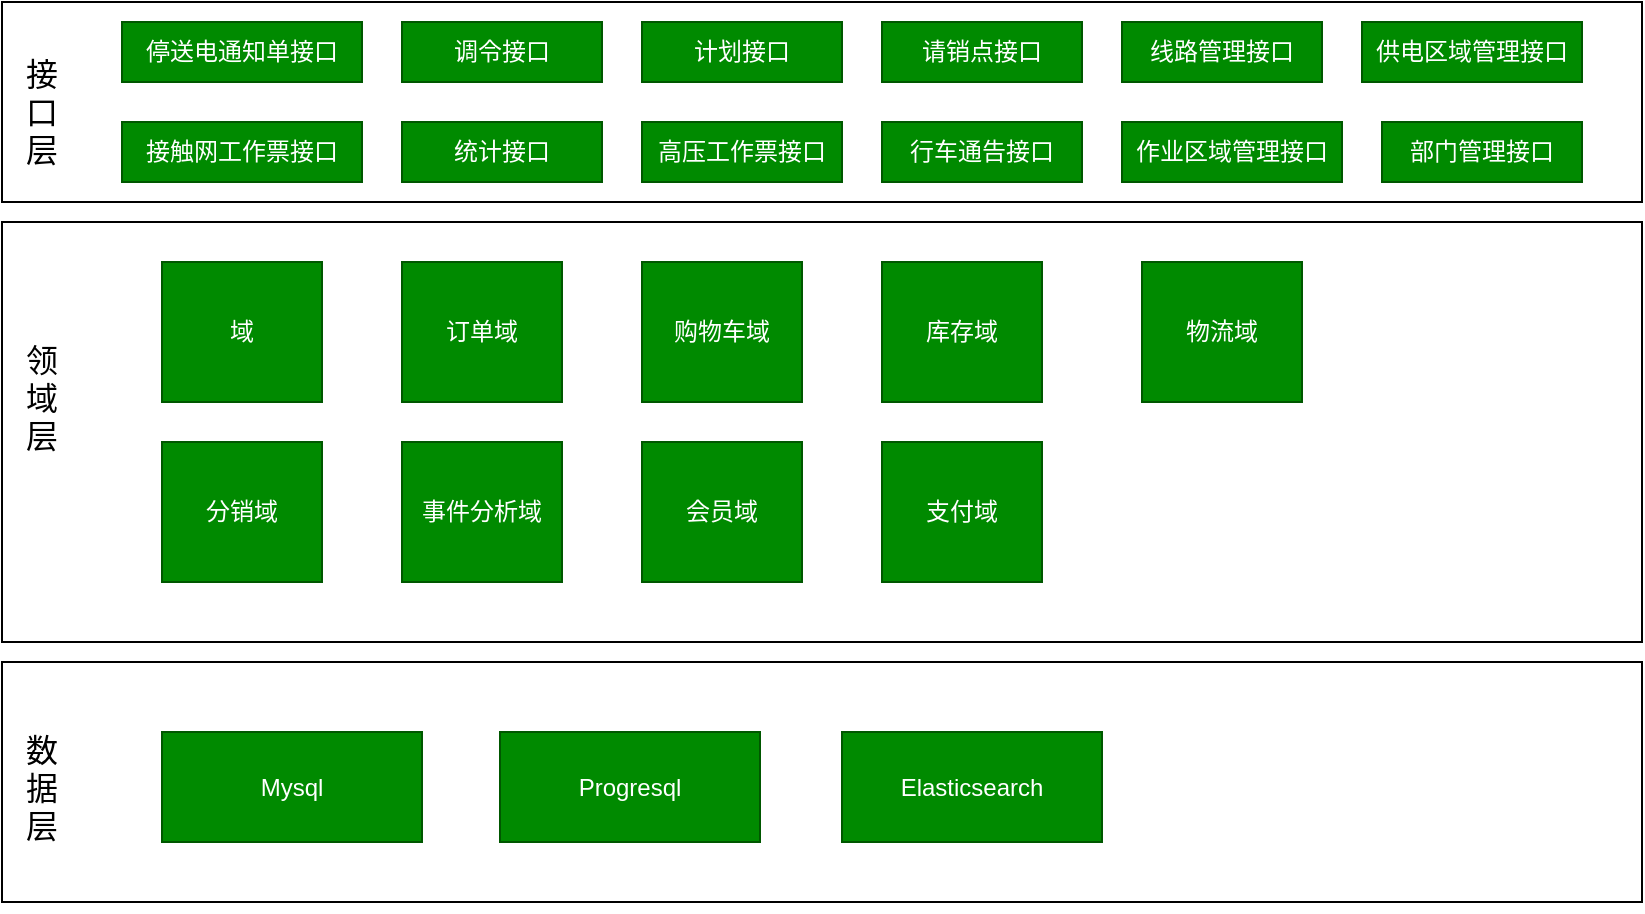 <mxfile version="13.7.3" type="github">
  <diagram id="vOUrMngWcMrFXS49JwPm" name="Page-1">
    <mxGraphModel dx="946" dy="525" grid="1" gridSize="10" guides="1" tooltips="1" connect="1" arrows="1" fold="1" page="1" pageScale="1" pageWidth="827" pageHeight="1169" math="0" shadow="0">
      <root>
        <mxCell id="0" />
        <mxCell id="1" parent="0" />
        <mxCell id="3s_Is7sOF_pp1LU2TNVd-1" value="" style="rounded=0;whiteSpace=wrap;html=1;" parent="1" vertex="1">
          <mxGeometry x="100" y="150" width="820" height="100" as="geometry" />
        </mxCell>
        <mxCell id="3s_Is7sOF_pp1LU2TNVd-2" value="接口层" style="text;html=1;strokeColor=none;fillColor=none;align=center;verticalAlign=middle;whiteSpace=wrap;rounded=0;rotation=0;fontSize=16;" parent="1" vertex="1">
          <mxGeometry x="110" y="170" width="20" height="70" as="geometry" />
        </mxCell>
        <mxCell id="3s_Is7sOF_pp1LU2TNVd-3" value="停送电通知单接口" style="rounded=0;whiteSpace=wrap;html=1;fillColor=#008a00;strokeColor=#005700;fontColor=#ffffff;" parent="1" vertex="1">
          <mxGeometry x="160" y="160" width="120" height="30" as="geometry" />
        </mxCell>
        <mxCell id="3s_Is7sOF_pp1LU2TNVd-4" value="调令接口" style="rounded=0;whiteSpace=wrap;html=1;fillColor=#008a00;strokeColor=#005700;fontColor=#ffffff;" parent="1" vertex="1">
          <mxGeometry x="300" y="160" width="100" height="30" as="geometry" />
        </mxCell>
        <mxCell id="3s_Is7sOF_pp1LU2TNVd-5" value="计划接口" style="rounded=0;whiteSpace=wrap;html=1;fillColor=#008a00;strokeColor=#005700;fontColor=#ffffff;" parent="1" vertex="1">
          <mxGeometry x="420" y="160" width="100" height="30" as="geometry" />
        </mxCell>
        <mxCell id="3s_Is7sOF_pp1LU2TNVd-6" value="请销点接口" style="rounded=0;whiteSpace=wrap;html=1;fillColor=#008a00;strokeColor=#005700;fontColor=#ffffff;" parent="1" vertex="1">
          <mxGeometry x="540" y="160" width="100" height="30" as="geometry" />
        </mxCell>
        <mxCell id="3s_Is7sOF_pp1LU2TNVd-15" value="统计接口" style="rounded=0;whiteSpace=wrap;html=1;fillColor=#008a00;strokeColor=#005700;fontColor=#ffffff;" parent="1" vertex="1">
          <mxGeometry x="300" y="210" width="100" height="30" as="geometry" />
        </mxCell>
        <mxCell id="3s_Is7sOF_pp1LU2TNVd-17" value="接触网工作票接口" style="rounded=0;whiteSpace=wrap;html=1;fillColor=#008a00;strokeColor=#005700;fontColor=#ffffff;" parent="1" vertex="1">
          <mxGeometry x="160" y="210" width="120" height="30" as="geometry" />
        </mxCell>
        <mxCell id="3s_Is7sOF_pp1LU2TNVd-18" value="高压工作票接口" style="rounded=0;whiteSpace=wrap;html=1;fillColor=#008a00;strokeColor=#005700;fontColor=#ffffff;" parent="1" vertex="1">
          <mxGeometry x="420" y="210" width="100" height="30" as="geometry" />
        </mxCell>
        <mxCell id="3s_Is7sOF_pp1LU2TNVd-19" value="行车通告接口" style="rounded=0;whiteSpace=wrap;html=1;fillColor=#008a00;strokeColor=#005700;fontColor=#ffffff;" parent="1" vertex="1">
          <mxGeometry x="540" y="210" width="100" height="30" as="geometry" />
        </mxCell>
        <mxCell id="3s_Is7sOF_pp1LU2TNVd-22" value="" style="rounded=0;whiteSpace=wrap;html=1;fontSize=16;" parent="1" vertex="1">
          <mxGeometry x="100" y="260" width="820" height="210" as="geometry" />
        </mxCell>
        <mxCell id="3s_Is7sOF_pp1LU2TNVd-23" value="领域层" style="text;html=1;strokeColor=none;fillColor=none;align=center;verticalAlign=middle;whiteSpace=wrap;rounded=0;rotation=0;fontSize=16;" parent="1" vertex="1">
          <mxGeometry x="110" y="285" width="20" height="125" as="geometry" />
        </mxCell>
        <mxCell id="GR0XFzsMtlSF94ITTyiH-1" value="域" style="rounded=0;whiteSpace=wrap;html=1;fillColor=#008a00;strokeColor=#005700;fontColor=#ffffff;" parent="1" vertex="1">
          <mxGeometry x="180" y="280" width="80" height="70" as="geometry" />
        </mxCell>
        <mxCell id="GR0XFzsMtlSF94ITTyiH-2" value="分销域" style="rounded=0;whiteSpace=wrap;html=1;fillColor=#008a00;strokeColor=#005700;fontColor=#ffffff;" parent="1" vertex="1">
          <mxGeometry x="180" y="370" width="80" height="70" as="geometry" />
        </mxCell>
        <mxCell id="GR0XFzsMtlSF94ITTyiH-4" value="订单域" style="rounded=0;whiteSpace=wrap;html=1;fillColor=#008a00;strokeColor=#005700;fontColor=#ffffff;" parent="1" vertex="1">
          <mxGeometry x="300" y="280" width="80" height="70" as="geometry" />
        </mxCell>
        <mxCell id="GR0XFzsMtlSF94ITTyiH-5" value="购物车域" style="rounded=0;whiteSpace=wrap;html=1;fillColor=#008a00;strokeColor=#005700;fontColor=#ffffff;" parent="1" vertex="1">
          <mxGeometry x="420" y="280" width="80" height="70" as="geometry" />
        </mxCell>
        <mxCell id="GR0XFzsMtlSF94ITTyiH-6" value="库存域" style="rounded=0;whiteSpace=wrap;html=1;fillColor=#008a00;strokeColor=#005700;fontColor=#ffffff;" parent="1" vertex="1">
          <mxGeometry x="540" y="280" width="80" height="70" as="geometry" />
        </mxCell>
        <mxCell id="GR0XFzsMtlSF94ITTyiH-10" value="物流域" style="rounded=0;whiteSpace=wrap;html=1;fillColor=#008a00;strokeColor=#005700;fontColor=#ffffff;" parent="1" vertex="1">
          <mxGeometry x="670" y="280" width="80" height="70" as="geometry" />
        </mxCell>
        <mxCell id="GR0XFzsMtlSF94ITTyiH-11" value="事件分析域" style="rounded=0;whiteSpace=wrap;html=1;fillColor=#008a00;strokeColor=#005700;fontColor=#ffffff;" parent="1" vertex="1">
          <mxGeometry x="300" y="370" width="80" height="70" as="geometry" />
        </mxCell>
        <mxCell id="GR0XFzsMtlSF94ITTyiH-13" value="会员域" style="rounded=0;whiteSpace=wrap;html=1;fillColor=#008a00;strokeColor=#005700;fontColor=#ffffff;" parent="1" vertex="1">
          <mxGeometry x="420" y="370" width="80" height="70" as="geometry" />
        </mxCell>
        <mxCell id="GR0XFzsMtlSF94ITTyiH-14" value="支付域" style="rounded=0;whiteSpace=wrap;html=1;fillColor=#008a00;strokeColor=#005700;fontColor=#ffffff;" parent="1" vertex="1">
          <mxGeometry x="540" y="370" width="80" height="70" as="geometry" />
        </mxCell>
        <mxCell id="GR0XFzsMtlSF94ITTyiH-16" value="" style="rounded=0;whiteSpace=wrap;html=1;fontSize=16;" parent="1" vertex="1">
          <mxGeometry x="100" y="480" width="820" height="120" as="geometry" />
        </mxCell>
        <mxCell id="GR0XFzsMtlSF94ITTyiH-17" value="数据层" style="text;html=1;strokeColor=none;fillColor=none;align=center;verticalAlign=middle;whiteSpace=wrap;rounded=0;rotation=0;fontSize=16;" parent="1" vertex="1">
          <mxGeometry x="110" y="480" width="20" height="125" as="geometry" />
        </mxCell>
        <mxCell id="GR0XFzsMtlSF94ITTyiH-18" value="Mysql" style="rounded=0;whiteSpace=wrap;html=1;fillColor=#008a00;strokeColor=#005700;fontColor=#ffffff;" parent="1" vertex="1">
          <mxGeometry x="180" y="515" width="130" height="55" as="geometry" />
        </mxCell>
        <mxCell id="GR0XFzsMtlSF94ITTyiH-19" value="Progresql" style="rounded=0;whiteSpace=wrap;html=1;fillColor=#008a00;strokeColor=#005700;fontColor=#ffffff;" parent="1" vertex="1">
          <mxGeometry x="349" y="515" width="130" height="55" as="geometry" />
        </mxCell>
        <mxCell id="GR0XFzsMtlSF94ITTyiH-20" value="Elasticsearch" style="rounded=0;whiteSpace=wrap;html=1;fillColor=#008a00;strokeColor=#005700;fontColor=#ffffff;" parent="1" vertex="1">
          <mxGeometry x="520" y="515" width="130" height="55" as="geometry" />
        </mxCell>
        <mxCell id="8iSFWknNpT5dTngs-xbl-6" value="线路管理接口" style="rounded=0;whiteSpace=wrap;html=1;fillColor=#008a00;strokeColor=#005700;fontColor=#ffffff;" vertex="1" parent="1">
          <mxGeometry x="660" y="160" width="100" height="30" as="geometry" />
        </mxCell>
        <mxCell id="8iSFWknNpT5dTngs-xbl-7" value="作业区域管理接口" style="rounded=0;whiteSpace=wrap;html=1;fillColor=#008a00;strokeColor=#005700;fontColor=#ffffff;" vertex="1" parent="1">
          <mxGeometry x="660" y="210" width="110" height="30" as="geometry" />
        </mxCell>
        <mxCell id="8iSFWknNpT5dTngs-xbl-8" value="供电区域管理接口" style="rounded=0;whiteSpace=wrap;html=1;fillColor=#008a00;strokeColor=#005700;fontColor=#ffffff;" vertex="1" parent="1">
          <mxGeometry x="780" y="160" width="110" height="30" as="geometry" />
        </mxCell>
        <mxCell id="8iSFWknNpT5dTngs-xbl-13" value="部门管理接口" style="rounded=0;whiteSpace=wrap;html=1;fillColor=#008a00;strokeColor=#005700;fontColor=#ffffff;" vertex="1" parent="1">
          <mxGeometry x="790" y="210" width="100" height="30" as="geometry" />
        </mxCell>
      </root>
    </mxGraphModel>
  </diagram>
</mxfile>
